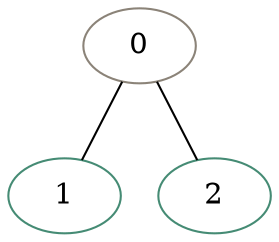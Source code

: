 graph G {
0[color = antiquewhite4];
1[color = aquamarine4];
2[color = aquamarine4];
0--1 ;
0--2 ;
}
